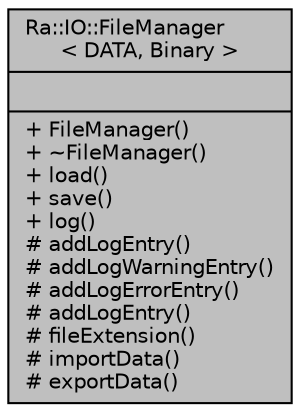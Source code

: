 digraph "Ra::IO::FileManager&lt; DATA, Binary &gt;"
{
 // INTERACTIVE_SVG=YES
 // LATEX_PDF_SIZE
  edge [fontname="Helvetica",fontsize="10",labelfontname="Helvetica",labelfontsize="10"];
  node [fontname="Helvetica",fontsize="10",shape=record];
  Node1 [label="{Ra::IO::FileManager\l\< DATA, Binary \>\n||+ FileManager()\l+ ~FileManager()\l+ load()\l+ save()\l+ log()\l# addLogEntry()\l# addLogWarningEntry()\l# addLogErrorEntry()\l# addLogEntry()\l# fileExtension()\l# importData()\l# exportData()\l}",height=0.2,width=0.4,color="black", fillcolor="grey75", style="filled", fontcolor="black",tooltip=" "];
}
